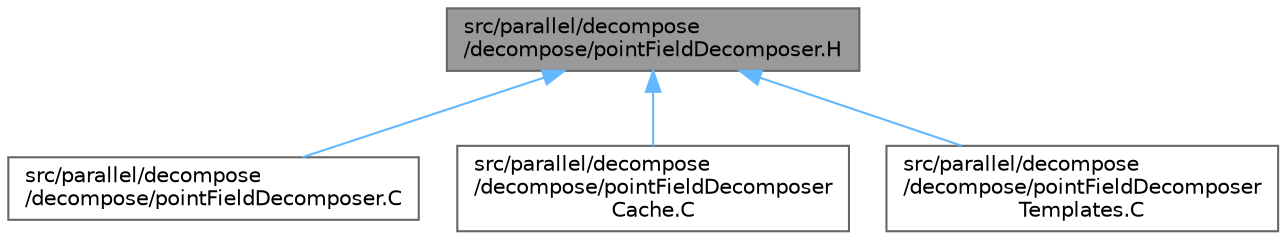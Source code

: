 digraph "src/parallel/decompose/decompose/pointFieldDecomposer.H"
{
 // LATEX_PDF_SIZE
  bgcolor="transparent";
  edge [fontname=Helvetica,fontsize=10,labelfontname=Helvetica,labelfontsize=10];
  node [fontname=Helvetica,fontsize=10,shape=box,height=0.2,width=0.4];
  Node1 [id="Node000001",label="src/parallel/decompose\l/decompose/pointFieldDecomposer.H",height=0.2,width=0.4,color="gray40", fillcolor="grey60", style="filled", fontcolor="black",tooltip=" "];
  Node1 -> Node2 [id="edge1_Node000001_Node000002",dir="back",color="steelblue1",style="solid",tooltip=" "];
  Node2 [id="Node000002",label="src/parallel/decompose\l/decompose/pointFieldDecomposer.C",height=0.2,width=0.4,color="grey40", fillcolor="white", style="filled",URL="$pointFieldDecomposer_8C.html",tooltip=" "];
  Node1 -> Node3 [id="edge2_Node000001_Node000003",dir="back",color="steelblue1",style="solid",tooltip=" "];
  Node3 [id="Node000003",label="src/parallel/decompose\l/decompose/pointFieldDecomposer\lCache.C",height=0.2,width=0.4,color="grey40", fillcolor="white", style="filled",URL="$pointFieldDecomposerCache_8C.html",tooltip=" "];
  Node1 -> Node4 [id="edge3_Node000001_Node000004",dir="back",color="steelblue1",style="solid",tooltip=" "];
  Node4 [id="Node000004",label="src/parallel/decompose\l/decompose/pointFieldDecomposer\lTemplates.C",height=0.2,width=0.4,color="grey40", fillcolor="white", style="filled",URL="$pointFieldDecomposerTemplates_8C.html",tooltip=" "];
}

